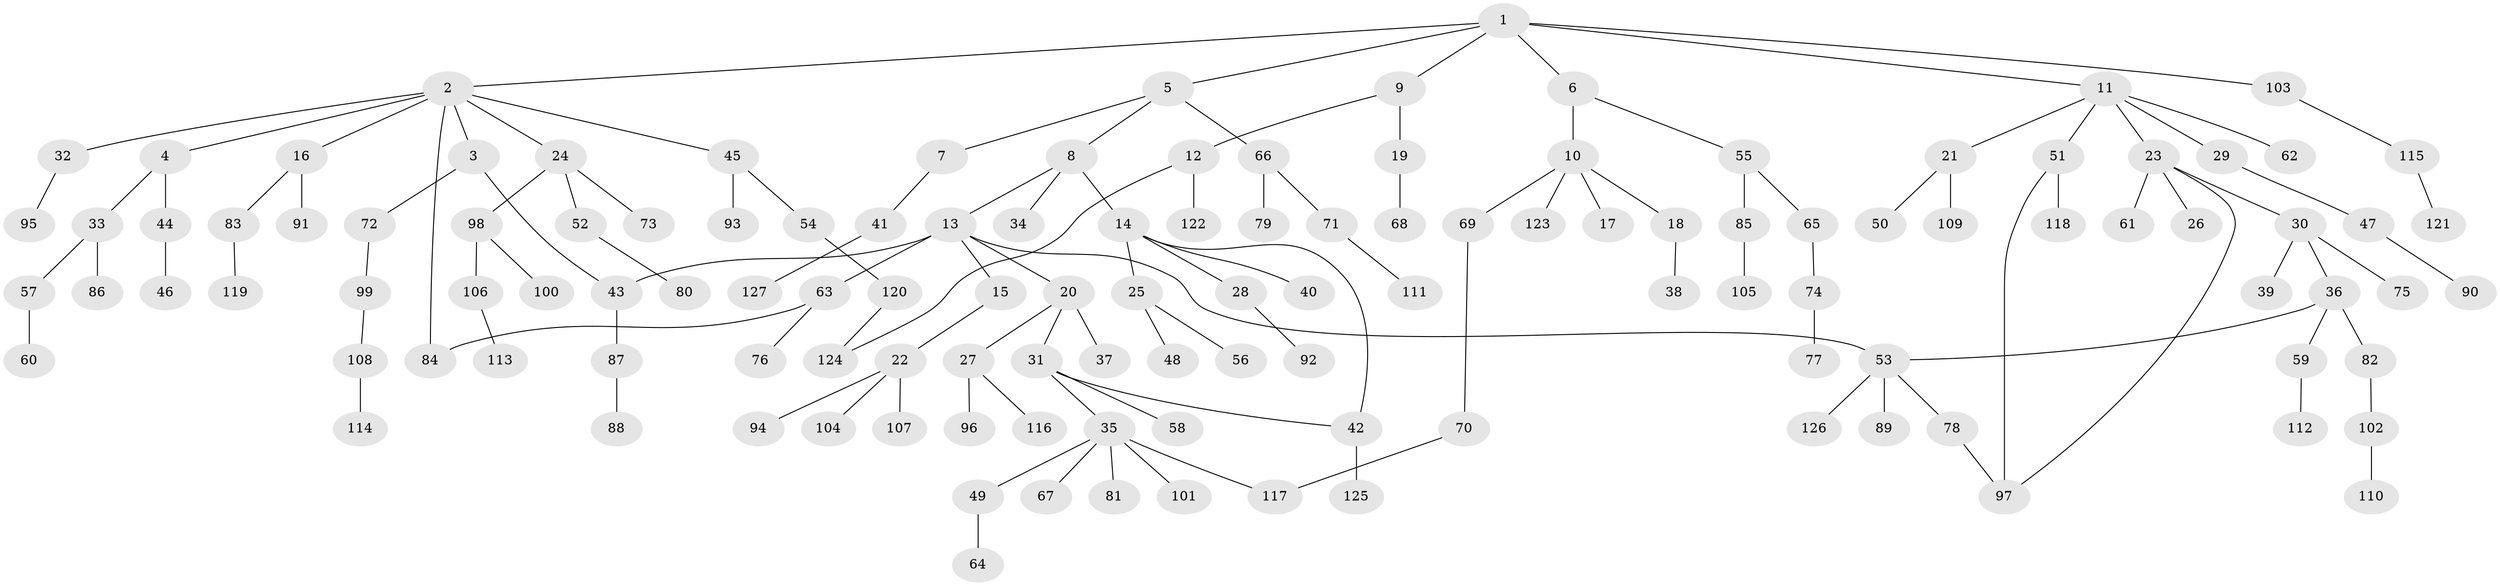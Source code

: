 // coarse degree distribution, {12: 0.012048192771084338, 4: 0.060240963855421686, 6: 0.024096385542168676, 8: 0.012048192771084338, 3: 0.1566265060240964, 7: 0.012048192771084338, 5: 0.024096385542168676, 2: 0.1686746987951807, 1: 0.5301204819277109}
// Generated by graph-tools (version 1.1) at 2025/41/03/06/25 10:41:28]
// undirected, 127 vertices, 134 edges
graph export_dot {
graph [start="1"]
  node [color=gray90,style=filled];
  1;
  2;
  3;
  4;
  5;
  6;
  7;
  8;
  9;
  10;
  11;
  12;
  13;
  14;
  15;
  16;
  17;
  18;
  19;
  20;
  21;
  22;
  23;
  24;
  25;
  26;
  27;
  28;
  29;
  30;
  31;
  32;
  33;
  34;
  35;
  36;
  37;
  38;
  39;
  40;
  41;
  42;
  43;
  44;
  45;
  46;
  47;
  48;
  49;
  50;
  51;
  52;
  53;
  54;
  55;
  56;
  57;
  58;
  59;
  60;
  61;
  62;
  63;
  64;
  65;
  66;
  67;
  68;
  69;
  70;
  71;
  72;
  73;
  74;
  75;
  76;
  77;
  78;
  79;
  80;
  81;
  82;
  83;
  84;
  85;
  86;
  87;
  88;
  89;
  90;
  91;
  92;
  93;
  94;
  95;
  96;
  97;
  98;
  99;
  100;
  101;
  102;
  103;
  104;
  105;
  106;
  107;
  108;
  109;
  110;
  111;
  112;
  113;
  114;
  115;
  116;
  117;
  118;
  119;
  120;
  121;
  122;
  123;
  124;
  125;
  126;
  127;
  1 -- 2;
  1 -- 5;
  1 -- 6;
  1 -- 9;
  1 -- 11;
  1 -- 103;
  2 -- 3;
  2 -- 4;
  2 -- 16;
  2 -- 24;
  2 -- 32;
  2 -- 45;
  2 -- 84;
  3 -- 43;
  3 -- 72;
  4 -- 33;
  4 -- 44;
  5 -- 7;
  5 -- 8;
  5 -- 66;
  6 -- 10;
  6 -- 55;
  7 -- 41;
  8 -- 13;
  8 -- 14;
  8 -- 34;
  9 -- 12;
  9 -- 19;
  10 -- 17;
  10 -- 18;
  10 -- 69;
  10 -- 123;
  11 -- 21;
  11 -- 23;
  11 -- 29;
  11 -- 51;
  11 -- 62;
  12 -- 122;
  12 -- 124;
  13 -- 15;
  13 -- 20;
  13 -- 53;
  13 -- 63;
  13 -- 43;
  14 -- 25;
  14 -- 28;
  14 -- 40;
  14 -- 42;
  15 -- 22;
  16 -- 83;
  16 -- 91;
  18 -- 38;
  19 -- 68;
  20 -- 27;
  20 -- 31;
  20 -- 37;
  21 -- 50;
  21 -- 109;
  22 -- 94;
  22 -- 104;
  22 -- 107;
  23 -- 26;
  23 -- 30;
  23 -- 61;
  23 -- 97;
  24 -- 52;
  24 -- 73;
  24 -- 98;
  25 -- 48;
  25 -- 56;
  27 -- 96;
  27 -- 116;
  28 -- 92;
  29 -- 47;
  30 -- 36;
  30 -- 39;
  30 -- 75;
  31 -- 35;
  31 -- 42;
  31 -- 58;
  32 -- 95;
  33 -- 57;
  33 -- 86;
  35 -- 49;
  35 -- 67;
  35 -- 81;
  35 -- 101;
  35 -- 117;
  36 -- 59;
  36 -- 82;
  36 -- 53;
  41 -- 127;
  42 -- 125;
  43 -- 87;
  44 -- 46;
  45 -- 54;
  45 -- 93;
  47 -- 90;
  49 -- 64;
  51 -- 118;
  51 -- 97;
  52 -- 80;
  53 -- 78;
  53 -- 89;
  53 -- 126;
  54 -- 120;
  55 -- 65;
  55 -- 85;
  57 -- 60;
  59 -- 112;
  63 -- 76;
  63 -- 84;
  65 -- 74;
  66 -- 71;
  66 -- 79;
  69 -- 70;
  70 -- 117;
  71 -- 111;
  72 -- 99;
  74 -- 77;
  78 -- 97;
  82 -- 102;
  83 -- 119;
  85 -- 105;
  87 -- 88;
  98 -- 100;
  98 -- 106;
  99 -- 108;
  102 -- 110;
  103 -- 115;
  106 -- 113;
  108 -- 114;
  115 -- 121;
  120 -- 124;
}
